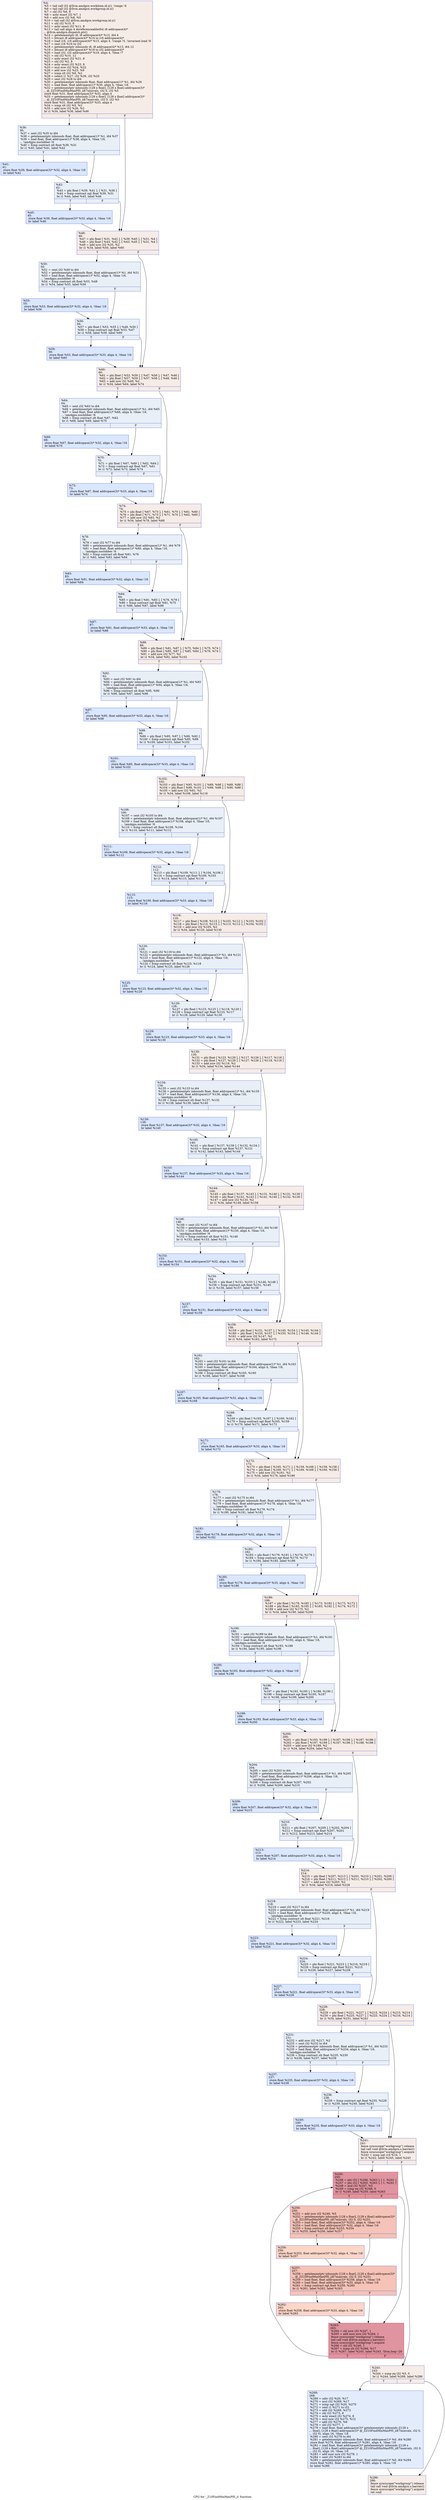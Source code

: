 digraph "CFG for '_Z10FindMinMaxPfS_ii' function" {
	label="CFG for '_Z10FindMinMaxPfS_ii' function";

	Node0x5b71f60 [shape=record,color="#3d50c3ff", style=filled, fillcolor="#ead5c970",label="{%4:\l  %5 = tail call i32 @llvm.amdgcn.workitem.id.x(), !range !4\l  %6 = tail call i32 @llvm.amdgcn.workgroup.id.x()\l  %7 = shl i32 %6, 8\l  %8 = ashr exact i32 %7, 1\l  %9 = add nsw i32 %8, %5\l  %10 = tail call i32 @llvm.amdgcn.workgroup.id.y()\l  %11 = shl i32 %10, 8\l  %12 = ashr exact i32 %11, 8\l  %13 = tail call align 4 dereferenceable(64) i8 addrspace(4)*\l... @llvm.amdgcn.dispatch.ptr()\l  %14 = getelementptr i8, i8 addrspace(4)* %13, i64 4\l  %15 = bitcast i8 addrspace(4)* %14 to i16 addrspace(4)*\l  %16 = load i16, i16 addrspace(4)* %15, align 4, !range !5, !invariant.load !6\l  %17 = zext i16 %16 to i32\l  %18 = getelementptr inbounds i8, i8 addrspace(4)* %13, i64 12\l  %19 = bitcast i8 addrspace(4)* %18 to i32 addrspace(4)*\l  %20 = load i32, i32 addrspace(4)* %19, align 4, !tbaa !7\l  %21 = shl i32 %10, 12\l  %22 = ashr exact i32 %21, 8\l  %23 = shl i32 %2, 8\l  %24 = ashr exact i32 %23, 8\l  %25 = mul nsw i32 %24, %22\l  %26 = add nsw i32 %25, %9\l  %27 = icmp slt i32 %9, %2\l  %28 = select i1 %27, i32 %26, i32 %25\l  %29 = sext i32 %28 to i64\l  %30 = getelementptr inbounds float, float addrspace(1)* %1, i64 %29\l  %31 = load float, float addrspace(1)* %30, align 4, !tbaa !16\l  %32 = getelementptr inbounds [128 x float], [128 x float] addrspace(3)*\l... @_ZZ10FindMinMaxPfS_iiE7minvals, i32 0, i32 %5\l  store float %31, float addrspace(3)* %32, align 4\l  %33 = getelementptr inbounds [128 x float], [128 x float] addrspace(3)*\l... @_ZZ10FindMinMaxPfS_iiE7maxvals, i32 0, i32 %5\l  store float %31, float addrspace(3)* %33, align 4\l  %34 = icmp slt i32 %5, %2\l  %35 = add nsw i32 %26, %2\l  br i1 %34, label %36, label %46\l|{<s0>T|<s1>F}}"];
	Node0x5b71f60:s0 -> Node0x5b74210;
	Node0x5b71f60:s1 -> Node0x5b752d0;
	Node0x5b74210 [shape=record,color="#3d50c3ff", style=filled, fillcolor="#cedaeb70",label="{%36:\l36:                                               \l  %37 = sext i32 %35 to i64\l  %38 = getelementptr inbounds float, float addrspace(1)* %1, i64 %37\l  %39 = load float, float addrspace(1)* %38, align 4, !tbaa !16,\l... !amdgpu.noclobber !6\l  %40 = fcmp contract olt float %39, %31\l  br i1 %40, label %41, label %42\l|{<s0>T|<s1>F}}"];
	Node0x5b74210:s0 -> Node0x5b76240;
	Node0x5b74210:s1 -> Node0x5b762d0;
	Node0x5b76240 [shape=record,color="#3d50c3ff", style=filled, fillcolor="#abc8fd70",label="{%41:\l41:                                               \l  store float %39, float addrspace(3)* %32, align 4, !tbaa !16\l  br label %42\l}"];
	Node0x5b76240 -> Node0x5b762d0;
	Node0x5b762d0 [shape=record,color="#3d50c3ff", style=filled, fillcolor="#cedaeb70",label="{%42:\l42:                                               \l  %43 = phi float [ %39, %41 ], [ %31, %36 ]\l  %44 = fcmp contract ogt float %39, %31\l  br i1 %44, label %45, label %46\l|{<s0>T|<s1>F}}"];
	Node0x5b762d0:s0 -> Node0x5b76650;
	Node0x5b762d0:s1 -> Node0x5b752d0;
	Node0x5b76650 [shape=record,color="#3d50c3ff", style=filled, fillcolor="#abc8fd70",label="{%45:\l45:                                               \l  store float %39, float addrspace(3)* %33, align 4, !tbaa !16\l  br label %46\l}"];
	Node0x5b76650 -> Node0x5b752d0;
	Node0x5b752d0 [shape=record,color="#3d50c3ff", style=filled, fillcolor="#ead5c970",label="{%46:\l46:                                               \l  %47 = phi float [ %31, %42 ], [ %39, %45 ], [ %31, %4 ]\l  %48 = phi float [ %43, %42 ], [ %43, %45 ], [ %31, %4 ]\l  %49 = add nsw i32 %35, %2\l  br i1 %34, label %50, label %60\l|{<s0>T|<s1>F}}"];
	Node0x5b752d0:s0 -> Node0x5b76a80;
	Node0x5b752d0:s1 -> Node0x5b76ad0;
	Node0x5b76a80 [shape=record,color="#3d50c3ff", style=filled, fillcolor="#cedaeb70",label="{%50:\l50:                                               \l  %51 = sext i32 %49 to i64\l  %52 = getelementptr inbounds float, float addrspace(1)* %1, i64 %51\l  %53 = load float, float addrspace(1)* %52, align 4, !tbaa !16,\l... !amdgpu.noclobber !6\l  %54 = fcmp contract olt float %53, %48\l  br i1 %54, label %55, label %56\l|{<s0>T|<s1>F}}"];
	Node0x5b76a80:s0 -> Node0x5b76de0;
	Node0x5b76a80:s1 -> Node0x5b76e30;
	Node0x5b76de0 [shape=record,color="#3d50c3ff", style=filled, fillcolor="#abc8fd70",label="{%55:\l55:                                               \l  store float %53, float addrspace(3)* %32, align 4, !tbaa !16\l  br label %56\l}"];
	Node0x5b76de0 -> Node0x5b76e30;
	Node0x5b76e30 [shape=record,color="#3d50c3ff", style=filled, fillcolor="#cedaeb70",label="{%56:\l56:                                               \l  %57 = phi float [ %53, %55 ], [ %48, %50 ]\l  %58 = fcmp contract ogt float %53, %47\l  br i1 %58, label %59, label %60\l|{<s0>T|<s1>F}}"];
	Node0x5b76e30:s0 -> Node0x5b771b0;
	Node0x5b76e30:s1 -> Node0x5b76ad0;
	Node0x5b771b0 [shape=record,color="#3d50c3ff", style=filled, fillcolor="#abc8fd70",label="{%59:\l59:                                               \l  store float %53, float addrspace(3)* %33, align 4, !tbaa !16\l  br label %60\l}"];
	Node0x5b771b0 -> Node0x5b76ad0;
	Node0x5b76ad0 [shape=record,color="#3d50c3ff", style=filled, fillcolor="#ead5c970",label="{%60:\l60:                                               \l  %61 = phi float [ %53, %59 ], [ %47, %56 ], [ %47, %46 ]\l  %62 = phi float [ %57, %59 ], [ %57, %56 ], [ %48, %46 ]\l  %63 = add nsw i32 %49, %2\l  br i1 %34, label %64, label %74\l|{<s0>T|<s1>F}}"];
	Node0x5b76ad0:s0 -> Node0x5b775e0;
	Node0x5b76ad0:s1 -> Node0x5b77630;
	Node0x5b775e0 [shape=record,color="#3d50c3ff", style=filled, fillcolor="#cedaeb70",label="{%64:\l64:                                               \l  %65 = sext i32 %63 to i64\l  %66 = getelementptr inbounds float, float addrspace(1)* %1, i64 %65\l  %67 = load float, float addrspace(1)* %66, align 4, !tbaa !16,\l... !amdgpu.noclobber !6\l  %68 = fcmp contract olt float %67, %62\l  br i1 %68, label %69, label %70\l|{<s0>T|<s1>F}}"];
	Node0x5b775e0:s0 -> Node0x5b77b40;
	Node0x5b775e0:s1 -> Node0x5b77b90;
	Node0x5b77b40 [shape=record,color="#3d50c3ff", style=filled, fillcolor="#abc8fd70",label="{%69:\l69:                                               \l  store float %67, float addrspace(3)* %32, align 4, !tbaa !16\l  br label %70\l}"];
	Node0x5b77b40 -> Node0x5b77b90;
	Node0x5b77b90 [shape=record,color="#3d50c3ff", style=filled, fillcolor="#cedaeb70",label="{%70:\l70:                                               \l  %71 = phi float [ %67, %69 ], [ %62, %64 ]\l  %72 = fcmp contract ogt float %67, %61\l  br i1 %72, label %73, label %74\l|{<s0>T|<s1>F}}"];
	Node0x5b77b90:s0 -> Node0x5b77f10;
	Node0x5b77b90:s1 -> Node0x5b77630;
	Node0x5b77f10 [shape=record,color="#3d50c3ff", style=filled, fillcolor="#abc8fd70",label="{%73:\l73:                                               \l  store float %67, float addrspace(3)* %33, align 4, !tbaa !16\l  br label %74\l}"];
	Node0x5b77f10 -> Node0x5b77630;
	Node0x5b77630 [shape=record,color="#3d50c3ff", style=filled, fillcolor="#ead5c970",label="{%74:\l74:                                               \l  %75 = phi float [ %67, %73 ], [ %61, %70 ], [ %61, %60 ]\l  %76 = phi float [ %71, %73 ], [ %71, %70 ], [ %62, %60 ]\l  %77 = add nsw i32 %63, %2\l  br i1 %34, label %78, label %88\l|{<s0>T|<s1>F}}"];
	Node0x5b77630:s0 -> Node0x5b78340;
	Node0x5b77630:s1 -> Node0x5b78390;
	Node0x5b78340 [shape=record,color="#3d50c3ff", style=filled, fillcolor="#cedaeb70",label="{%78:\l78:                                               \l  %79 = sext i32 %77 to i64\l  %80 = getelementptr inbounds float, float addrspace(1)* %1, i64 %79\l  %81 = load float, float addrspace(1)* %80, align 4, !tbaa !16,\l... !amdgpu.noclobber !6\l  %82 = fcmp contract olt float %81, %76\l  br i1 %82, label %83, label %84\l|{<s0>T|<s1>F}}"];
	Node0x5b78340:s0 -> Node0x5b786a0;
	Node0x5b78340:s1 -> Node0x5b786f0;
	Node0x5b786a0 [shape=record,color="#3d50c3ff", style=filled, fillcolor="#abc8fd70",label="{%83:\l83:                                               \l  store float %81, float addrspace(3)* %32, align 4, !tbaa !16\l  br label %84\l}"];
	Node0x5b786a0 -> Node0x5b786f0;
	Node0x5b786f0 [shape=record,color="#3d50c3ff", style=filled, fillcolor="#cedaeb70",label="{%84:\l84:                                               \l  %85 = phi float [ %81, %83 ], [ %76, %78 ]\l  %86 = fcmp contract ogt float %81, %75\l  br i1 %86, label %87, label %88\l|{<s0>T|<s1>F}}"];
	Node0x5b786f0:s0 -> Node0x5b78a70;
	Node0x5b786f0:s1 -> Node0x5b78390;
	Node0x5b78a70 [shape=record,color="#3d50c3ff", style=filled, fillcolor="#abc8fd70",label="{%87:\l87:                                               \l  store float %81, float addrspace(3)* %33, align 4, !tbaa !16\l  br label %88\l}"];
	Node0x5b78a70 -> Node0x5b78390;
	Node0x5b78390 [shape=record,color="#3d50c3ff", style=filled, fillcolor="#ead5c970",label="{%88:\l88:                                               \l  %89 = phi float [ %81, %87 ], [ %75, %84 ], [ %75, %74 ]\l  %90 = phi float [ %85, %87 ], [ %85, %84 ], [ %76, %74 ]\l  %91 = add nsw i32 %77, %2\l  br i1 %34, label %92, label %102\l|{<s0>T|<s1>F}}"];
	Node0x5b78390:s0 -> Node0x5b78ea0;
	Node0x5b78390:s1 -> Node0x5b78ef0;
	Node0x5b78ea0 [shape=record,color="#3d50c3ff", style=filled, fillcolor="#cedaeb70",label="{%92:\l92:                                               \l  %93 = sext i32 %91 to i64\l  %94 = getelementptr inbounds float, float addrspace(1)* %1, i64 %93\l  %95 = load float, float addrspace(1)* %94, align 4, !tbaa !16,\l... !amdgpu.noclobber !6\l  %96 = fcmp contract olt float %95, %90\l  br i1 %96, label %97, label %98\l|{<s0>T|<s1>F}}"];
	Node0x5b78ea0:s0 -> Node0x5b79200;
	Node0x5b78ea0:s1 -> Node0x5b79250;
	Node0x5b79200 [shape=record,color="#3d50c3ff", style=filled, fillcolor="#abc8fd70",label="{%97:\l97:                                               \l  store float %95, float addrspace(3)* %32, align 4, !tbaa !16\l  br label %98\l}"];
	Node0x5b79200 -> Node0x5b79250;
	Node0x5b79250 [shape=record,color="#3d50c3ff", style=filled, fillcolor="#cedaeb70",label="{%98:\l98:                                               \l  %99 = phi float [ %95, %97 ], [ %90, %92 ]\l  %100 = fcmp contract ogt float %95, %89\l  br i1 %100, label %101, label %102\l|{<s0>T|<s1>F}}"];
	Node0x5b79250:s0 -> Node0x5b795d0;
	Node0x5b79250:s1 -> Node0x5b78ef0;
	Node0x5b795d0 [shape=record,color="#3d50c3ff", style=filled, fillcolor="#abc8fd70",label="{%101:\l101:                                              \l  store float %95, float addrspace(3)* %33, align 4, !tbaa !16\l  br label %102\l}"];
	Node0x5b795d0 -> Node0x5b78ef0;
	Node0x5b78ef0 [shape=record,color="#3d50c3ff", style=filled, fillcolor="#ead5c970",label="{%102:\l102:                                              \l  %103 = phi float [ %95, %101 ], [ %89, %98 ], [ %89, %88 ]\l  %104 = phi float [ %99, %101 ], [ %99, %98 ], [ %90, %88 ]\l  %105 = add nsw i32 %91, %2\l  br i1 %34, label %106, label %116\l|{<s0>T|<s1>F}}"];
	Node0x5b78ef0:s0 -> Node0x5b79a00;
	Node0x5b78ef0:s1 -> Node0x5b79a50;
	Node0x5b79a00 [shape=record,color="#3d50c3ff", style=filled, fillcolor="#cedaeb70",label="{%106:\l106:                                              \l  %107 = sext i32 %105 to i64\l  %108 = getelementptr inbounds float, float addrspace(1)* %1, i64 %107\l  %109 = load float, float addrspace(1)* %108, align 4, !tbaa !16,\l... !amdgpu.noclobber !6\l  %110 = fcmp contract olt float %109, %104\l  br i1 %110, label %111, label %112\l|{<s0>T|<s1>F}}"];
	Node0x5b79a00:s0 -> Node0x5b79d60;
	Node0x5b79a00:s1 -> Node0x5b79db0;
	Node0x5b79d60 [shape=record,color="#3d50c3ff", style=filled, fillcolor="#abc8fd70",label="{%111:\l111:                                              \l  store float %109, float addrspace(3)* %32, align 4, !tbaa !16\l  br label %112\l}"];
	Node0x5b79d60 -> Node0x5b79db0;
	Node0x5b79db0 [shape=record,color="#3d50c3ff", style=filled, fillcolor="#cedaeb70",label="{%112:\l112:                                              \l  %113 = phi float [ %109, %111 ], [ %104, %106 ]\l  %114 = fcmp contract ogt float %109, %103\l  br i1 %114, label %115, label %116\l|{<s0>T|<s1>F}}"];
	Node0x5b79db0:s0 -> Node0x5b7a130;
	Node0x5b79db0:s1 -> Node0x5b79a50;
	Node0x5b7a130 [shape=record,color="#3d50c3ff", style=filled, fillcolor="#abc8fd70",label="{%115:\l115:                                              \l  store float %109, float addrspace(3)* %33, align 4, !tbaa !16\l  br label %116\l}"];
	Node0x5b7a130 -> Node0x5b79a50;
	Node0x5b79a50 [shape=record,color="#3d50c3ff", style=filled, fillcolor="#ead5c970",label="{%116:\l116:                                              \l  %117 = phi float [ %109, %115 ], [ %103, %112 ], [ %103, %102 ]\l  %118 = phi float [ %113, %115 ], [ %113, %112 ], [ %104, %102 ]\l  %119 = add nsw i32 %105, %2\l  br i1 %34, label %120, label %130\l|{<s0>T|<s1>F}}"];
	Node0x5b79a50:s0 -> Node0x5b7a560;
	Node0x5b79a50:s1 -> Node0x5b7a5b0;
	Node0x5b7a560 [shape=record,color="#3d50c3ff", style=filled, fillcolor="#cedaeb70",label="{%120:\l120:                                              \l  %121 = sext i32 %119 to i64\l  %122 = getelementptr inbounds float, float addrspace(1)* %1, i64 %121\l  %123 = load float, float addrspace(1)* %122, align 4, !tbaa !16,\l... !amdgpu.noclobber !6\l  %124 = fcmp contract olt float %123, %118\l  br i1 %124, label %125, label %126\l|{<s0>T|<s1>F}}"];
	Node0x5b7a560:s0 -> Node0x5b7a8c0;
	Node0x5b7a560:s1 -> Node0x5b7a910;
	Node0x5b7a8c0 [shape=record,color="#3d50c3ff", style=filled, fillcolor="#abc8fd70",label="{%125:\l125:                                              \l  store float %123, float addrspace(3)* %32, align 4, !tbaa !16\l  br label %126\l}"];
	Node0x5b7a8c0 -> Node0x5b7a910;
	Node0x5b7a910 [shape=record,color="#3d50c3ff", style=filled, fillcolor="#cedaeb70",label="{%126:\l126:                                              \l  %127 = phi float [ %123, %125 ], [ %118, %120 ]\l  %128 = fcmp contract ogt float %123, %117\l  br i1 %128, label %129, label %130\l|{<s0>T|<s1>F}}"];
	Node0x5b7a910:s0 -> Node0x5b77730;
	Node0x5b7a910:s1 -> Node0x5b7a5b0;
	Node0x5b77730 [shape=record,color="#3d50c3ff", style=filled, fillcolor="#abc8fd70",label="{%129:\l129:                                              \l  store float %123, float addrspace(3)* %33, align 4, !tbaa !16\l  br label %130\l}"];
	Node0x5b77730 -> Node0x5b7a5b0;
	Node0x5b7a5b0 [shape=record,color="#3d50c3ff", style=filled, fillcolor="#ead5c970",label="{%130:\l130:                                              \l  %131 = phi float [ %123, %129 ], [ %117, %126 ], [ %117, %116 ]\l  %132 = phi float [ %127, %129 ], [ %127, %126 ], [ %118, %116 ]\l  %133 = add nsw i32 %119, %2\l  br i1 %34, label %134, label %144\l|{<s0>T|<s1>F}}"];
	Node0x5b7a5b0:s0 -> Node0x5b77ad0;
	Node0x5b7a5b0:s1 -> Node0x5b7b530;
	Node0x5b77ad0 [shape=record,color="#3d50c3ff", style=filled, fillcolor="#cedaeb70",label="{%134:\l134:                                              \l  %135 = sext i32 %133 to i64\l  %136 = getelementptr inbounds float, float addrspace(1)* %1, i64 %135\l  %137 = load float, float addrspace(1)* %136, align 4, !tbaa !16,\l... !amdgpu.noclobber !6\l  %138 = fcmp contract olt float %137, %132\l  br i1 %138, label %139, label %140\l|{<s0>T|<s1>F}}"];
	Node0x5b77ad0:s0 -> Node0x5b7b840;
	Node0x5b77ad0:s1 -> Node0x5b7b890;
	Node0x5b7b840 [shape=record,color="#3d50c3ff", style=filled, fillcolor="#abc8fd70",label="{%139:\l139:                                              \l  store float %137, float addrspace(3)* %32, align 4, !tbaa !16\l  br label %140\l}"];
	Node0x5b7b840 -> Node0x5b7b890;
	Node0x5b7b890 [shape=record,color="#3d50c3ff", style=filled, fillcolor="#cedaeb70",label="{%140:\l140:                                              \l  %141 = phi float [ %137, %139 ], [ %132, %134 ]\l  %142 = fcmp contract ogt float %137, %131\l  br i1 %142, label %143, label %144\l|{<s0>T|<s1>F}}"];
	Node0x5b7b890:s0 -> Node0x5b7bc10;
	Node0x5b7b890:s1 -> Node0x5b7b530;
	Node0x5b7bc10 [shape=record,color="#3d50c3ff", style=filled, fillcolor="#abc8fd70",label="{%143:\l143:                                              \l  store float %137, float addrspace(3)* %33, align 4, !tbaa !16\l  br label %144\l}"];
	Node0x5b7bc10 -> Node0x5b7b530;
	Node0x5b7b530 [shape=record,color="#3d50c3ff", style=filled, fillcolor="#ead5c970",label="{%144:\l144:                                              \l  %145 = phi float [ %137, %143 ], [ %131, %140 ], [ %131, %130 ]\l  %146 = phi float [ %141, %143 ], [ %141, %140 ], [ %132, %130 ]\l  %147 = add nsw i32 %133, %2\l  br i1 %34, label %148, label %158\l|{<s0>T|<s1>F}}"];
	Node0x5b7b530:s0 -> Node0x5b7c040;
	Node0x5b7b530:s1 -> Node0x5b7c090;
	Node0x5b7c040 [shape=record,color="#3d50c3ff", style=filled, fillcolor="#cedaeb70",label="{%148:\l148:                                              \l  %149 = sext i32 %147 to i64\l  %150 = getelementptr inbounds float, float addrspace(1)* %1, i64 %149\l  %151 = load float, float addrspace(1)* %150, align 4, !tbaa !16,\l... !amdgpu.noclobber !6\l  %152 = fcmp contract olt float %151, %146\l  br i1 %152, label %153, label %154\l|{<s0>T|<s1>F}}"];
	Node0x5b7c040:s0 -> Node0x5b7c3a0;
	Node0x5b7c040:s1 -> Node0x5b7c3f0;
	Node0x5b7c3a0 [shape=record,color="#3d50c3ff", style=filled, fillcolor="#abc8fd70",label="{%153:\l153:                                              \l  store float %151, float addrspace(3)* %32, align 4, !tbaa !16\l  br label %154\l}"];
	Node0x5b7c3a0 -> Node0x5b7c3f0;
	Node0x5b7c3f0 [shape=record,color="#3d50c3ff", style=filled, fillcolor="#cedaeb70",label="{%154:\l154:                                              \l  %155 = phi float [ %151, %153 ], [ %146, %148 ]\l  %156 = fcmp contract ogt float %151, %145\l  br i1 %156, label %157, label %158\l|{<s0>T|<s1>F}}"];
	Node0x5b7c3f0:s0 -> Node0x5b7c770;
	Node0x5b7c3f0:s1 -> Node0x5b7c090;
	Node0x5b7c770 [shape=record,color="#3d50c3ff", style=filled, fillcolor="#abc8fd70",label="{%157:\l157:                                              \l  store float %151, float addrspace(3)* %33, align 4, !tbaa !16\l  br label %158\l}"];
	Node0x5b7c770 -> Node0x5b7c090;
	Node0x5b7c090 [shape=record,color="#3d50c3ff", style=filled, fillcolor="#ead5c970",label="{%158:\l158:                                              \l  %159 = phi float [ %151, %157 ], [ %145, %154 ], [ %145, %144 ]\l  %160 = phi float [ %155, %157 ], [ %155, %154 ], [ %146, %144 ]\l  %161 = add nsw i32 %147, %2\l  br i1 %34, label %162, label %172\l|{<s0>T|<s1>F}}"];
	Node0x5b7c090:s0 -> Node0x5b7cba0;
	Node0x5b7c090:s1 -> Node0x5b7cbf0;
	Node0x5b7cba0 [shape=record,color="#3d50c3ff", style=filled, fillcolor="#cedaeb70",label="{%162:\l162:                                              \l  %163 = sext i32 %161 to i64\l  %164 = getelementptr inbounds float, float addrspace(1)* %1, i64 %163\l  %165 = load float, float addrspace(1)* %164, align 4, !tbaa !16,\l... !amdgpu.noclobber !6\l  %166 = fcmp contract olt float %165, %160\l  br i1 %166, label %167, label %168\l|{<s0>T|<s1>F}}"];
	Node0x5b7cba0:s0 -> Node0x5b7cf00;
	Node0x5b7cba0:s1 -> Node0x5b7cf50;
	Node0x5b7cf00 [shape=record,color="#3d50c3ff", style=filled, fillcolor="#abc8fd70",label="{%167:\l167:                                              \l  store float %165, float addrspace(3)* %32, align 4, !tbaa !16\l  br label %168\l}"];
	Node0x5b7cf00 -> Node0x5b7cf50;
	Node0x5b7cf50 [shape=record,color="#3d50c3ff", style=filled, fillcolor="#cedaeb70",label="{%168:\l168:                                              \l  %169 = phi float [ %165, %167 ], [ %160, %162 ]\l  %170 = fcmp contract ogt float %165, %159\l  br i1 %170, label %171, label %172\l|{<s0>T|<s1>F}}"];
	Node0x5b7cf50:s0 -> Node0x5b7d2d0;
	Node0x5b7cf50:s1 -> Node0x5b7cbf0;
	Node0x5b7d2d0 [shape=record,color="#3d50c3ff", style=filled, fillcolor="#abc8fd70",label="{%171:\l171:                                              \l  store float %165, float addrspace(3)* %33, align 4, !tbaa !16\l  br label %172\l}"];
	Node0x5b7d2d0 -> Node0x5b7cbf0;
	Node0x5b7cbf0 [shape=record,color="#3d50c3ff", style=filled, fillcolor="#ead5c970",label="{%172:\l172:                                              \l  %173 = phi float [ %165, %171 ], [ %159, %168 ], [ %159, %158 ]\l  %174 = phi float [ %169, %171 ], [ %169, %168 ], [ %160, %158 ]\l  %175 = add nsw i32 %161, %2\l  br i1 %34, label %176, label %186\l|{<s0>T|<s1>F}}"];
	Node0x5b7cbf0:s0 -> Node0x5b7d700;
	Node0x5b7cbf0:s1 -> Node0x5b7d750;
	Node0x5b7d700 [shape=record,color="#3d50c3ff", style=filled, fillcolor="#cedaeb70",label="{%176:\l176:                                              \l  %177 = sext i32 %175 to i64\l  %178 = getelementptr inbounds float, float addrspace(1)* %1, i64 %177\l  %179 = load float, float addrspace(1)* %178, align 4, !tbaa !16,\l... !amdgpu.noclobber !6\l  %180 = fcmp contract olt float %179, %174\l  br i1 %180, label %181, label %182\l|{<s0>T|<s1>F}}"];
	Node0x5b7d700:s0 -> Node0x5b7da60;
	Node0x5b7d700:s1 -> Node0x5b7dab0;
	Node0x5b7da60 [shape=record,color="#3d50c3ff", style=filled, fillcolor="#abc8fd70",label="{%181:\l181:                                              \l  store float %179, float addrspace(3)* %32, align 4, !tbaa !16\l  br label %182\l}"];
	Node0x5b7da60 -> Node0x5b7dab0;
	Node0x5b7dab0 [shape=record,color="#3d50c3ff", style=filled, fillcolor="#cedaeb70",label="{%182:\l182:                                              \l  %183 = phi float [ %179, %181 ], [ %174, %176 ]\l  %184 = fcmp contract ogt float %179, %173\l  br i1 %184, label %185, label %186\l|{<s0>T|<s1>F}}"];
	Node0x5b7dab0:s0 -> Node0x5b7de30;
	Node0x5b7dab0:s1 -> Node0x5b7d750;
	Node0x5b7de30 [shape=record,color="#3d50c3ff", style=filled, fillcolor="#abc8fd70",label="{%185:\l185:                                              \l  store float %179, float addrspace(3)* %33, align 4, !tbaa !16\l  br label %186\l}"];
	Node0x5b7de30 -> Node0x5b7d750;
	Node0x5b7d750 [shape=record,color="#3d50c3ff", style=filled, fillcolor="#ead5c970",label="{%186:\l186:                                              \l  %187 = phi float [ %179, %185 ], [ %173, %182 ], [ %173, %172 ]\l  %188 = phi float [ %183, %185 ], [ %183, %182 ], [ %174, %172 ]\l  %189 = add nsw i32 %175, %2\l  br i1 %34, label %190, label %200\l|{<s0>T|<s1>F}}"];
	Node0x5b7d750:s0 -> Node0x5b7e260;
	Node0x5b7d750:s1 -> Node0x5b7e2b0;
	Node0x5b7e260 [shape=record,color="#3d50c3ff", style=filled, fillcolor="#cedaeb70",label="{%190:\l190:                                              \l  %191 = sext i32 %189 to i64\l  %192 = getelementptr inbounds float, float addrspace(1)* %1, i64 %191\l  %193 = load float, float addrspace(1)* %192, align 4, !tbaa !16,\l... !amdgpu.noclobber !6\l  %194 = fcmp contract olt float %193, %188\l  br i1 %194, label %195, label %196\l|{<s0>T|<s1>F}}"];
	Node0x5b7e260:s0 -> Node0x5b7e5c0;
	Node0x5b7e260:s1 -> Node0x5b7e610;
	Node0x5b7e5c0 [shape=record,color="#3d50c3ff", style=filled, fillcolor="#abc8fd70",label="{%195:\l195:                                              \l  store float %193, float addrspace(3)* %32, align 4, !tbaa !16\l  br label %196\l}"];
	Node0x5b7e5c0 -> Node0x5b7e610;
	Node0x5b7e610 [shape=record,color="#3d50c3ff", style=filled, fillcolor="#cedaeb70",label="{%196:\l196:                                              \l  %197 = phi float [ %193, %195 ], [ %188, %190 ]\l  %198 = fcmp contract ogt float %193, %187\l  br i1 %198, label %199, label %200\l|{<s0>T|<s1>F}}"];
	Node0x5b7e610:s0 -> Node0x5b7e990;
	Node0x5b7e610:s1 -> Node0x5b7e2b0;
	Node0x5b7e990 [shape=record,color="#3d50c3ff", style=filled, fillcolor="#abc8fd70",label="{%199:\l199:                                              \l  store float %193, float addrspace(3)* %33, align 4, !tbaa !16\l  br label %200\l}"];
	Node0x5b7e990 -> Node0x5b7e2b0;
	Node0x5b7e2b0 [shape=record,color="#3d50c3ff", style=filled, fillcolor="#ead5c970",label="{%200:\l200:                                              \l  %201 = phi float [ %193, %199 ], [ %187, %196 ], [ %187, %186 ]\l  %202 = phi float [ %197, %199 ], [ %197, %196 ], [ %188, %186 ]\l  %203 = add nsw i32 %189, %2\l  br i1 %34, label %204, label %214\l|{<s0>T|<s1>F}}"];
	Node0x5b7e2b0:s0 -> Node0x5b7edc0;
	Node0x5b7e2b0:s1 -> Node0x5b7ee10;
	Node0x5b7edc0 [shape=record,color="#3d50c3ff", style=filled, fillcolor="#cedaeb70",label="{%204:\l204:                                              \l  %205 = sext i32 %203 to i64\l  %206 = getelementptr inbounds float, float addrspace(1)* %1, i64 %205\l  %207 = load float, float addrspace(1)* %206, align 4, !tbaa !16,\l... !amdgpu.noclobber !6\l  %208 = fcmp contract olt float %207, %202\l  br i1 %208, label %209, label %210\l|{<s0>T|<s1>F}}"];
	Node0x5b7edc0:s0 -> Node0x5b7f120;
	Node0x5b7edc0:s1 -> Node0x5b7f170;
	Node0x5b7f120 [shape=record,color="#3d50c3ff", style=filled, fillcolor="#abc8fd70",label="{%209:\l209:                                              \l  store float %207, float addrspace(3)* %32, align 4, !tbaa !16\l  br label %210\l}"];
	Node0x5b7f120 -> Node0x5b7f170;
	Node0x5b7f170 [shape=record,color="#3d50c3ff", style=filled, fillcolor="#cedaeb70",label="{%210:\l210:                                              \l  %211 = phi float [ %207, %209 ], [ %202, %204 ]\l  %212 = fcmp contract ogt float %207, %201\l  br i1 %212, label %213, label %214\l|{<s0>T|<s1>F}}"];
	Node0x5b7f170:s0 -> Node0x5b7f4f0;
	Node0x5b7f170:s1 -> Node0x5b7ee10;
	Node0x5b7f4f0 [shape=record,color="#3d50c3ff", style=filled, fillcolor="#abc8fd70",label="{%213:\l213:                                              \l  store float %207, float addrspace(3)* %33, align 4, !tbaa !16\l  br label %214\l}"];
	Node0x5b7f4f0 -> Node0x5b7ee10;
	Node0x5b7ee10 [shape=record,color="#3d50c3ff", style=filled, fillcolor="#ead5c970",label="{%214:\l214:                                              \l  %215 = phi float [ %207, %213 ], [ %201, %210 ], [ %201, %200 ]\l  %216 = phi float [ %211, %213 ], [ %211, %210 ], [ %202, %200 ]\l  %217 = add nsw i32 %203, %2\l  br i1 %34, label %218, label %228\l|{<s0>T|<s1>F}}"];
	Node0x5b7ee10:s0 -> Node0x5b7f920;
	Node0x5b7ee10:s1 -> Node0x5b7f970;
	Node0x5b7f920 [shape=record,color="#3d50c3ff", style=filled, fillcolor="#cedaeb70",label="{%218:\l218:                                              \l  %219 = sext i32 %217 to i64\l  %220 = getelementptr inbounds float, float addrspace(1)* %1, i64 %219\l  %221 = load float, float addrspace(1)* %220, align 4, !tbaa !16,\l... !amdgpu.noclobber !6\l  %222 = fcmp contract olt float %221, %216\l  br i1 %222, label %223, label %224\l|{<s0>T|<s1>F}}"];
	Node0x5b7f920:s0 -> Node0x5b7fc80;
	Node0x5b7f920:s1 -> Node0x5b7fcd0;
	Node0x5b7fc80 [shape=record,color="#3d50c3ff", style=filled, fillcolor="#abc8fd70",label="{%223:\l223:                                              \l  store float %221, float addrspace(3)* %32, align 4, !tbaa !16\l  br label %224\l}"];
	Node0x5b7fc80 -> Node0x5b7fcd0;
	Node0x5b7fcd0 [shape=record,color="#3d50c3ff", style=filled, fillcolor="#cedaeb70",label="{%224:\l224:                                              \l  %225 = phi float [ %221, %223 ], [ %216, %218 ]\l  %226 = fcmp contract ogt float %221, %215\l  br i1 %226, label %227, label %228\l|{<s0>T|<s1>F}}"];
	Node0x5b7fcd0:s0 -> Node0x5b80050;
	Node0x5b7fcd0:s1 -> Node0x5b7f970;
	Node0x5b80050 [shape=record,color="#3d50c3ff", style=filled, fillcolor="#abc8fd70",label="{%227:\l227:                                              \l  store float %221, float addrspace(3)* %33, align 4, !tbaa !16\l  br label %228\l}"];
	Node0x5b80050 -> Node0x5b7f970;
	Node0x5b7f970 [shape=record,color="#3d50c3ff", style=filled, fillcolor="#ead5c970",label="{%228:\l228:                                              \l  %229 = phi float [ %221, %227 ], [ %215, %224 ], [ %215, %214 ]\l  %230 = phi float [ %225, %227 ], [ %225, %224 ], [ %216, %214 ]\l  br i1 %34, label %231, label %241\l|{<s0>T|<s1>F}}"];
	Node0x5b7f970:s0 -> Node0x5b803f0;
	Node0x5b7f970:s1 -> Node0x5b80440;
	Node0x5b803f0 [shape=record,color="#3d50c3ff", style=filled, fillcolor="#cedaeb70",label="{%231:\l231:                                              \l  %232 = add nsw i32 %217, %2\l  %233 = sext i32 %232 to i64\l  %234 = getelementptr inbounds float, float addrspace(1)* %1, i64 %233\l  %235 = load float, float addrspace(1)* %234, align 4, !tbaa !16,\l... !amdgpu.noclobber !6\l  %236 = fcmp contract olt float %235, %230\l  br i1 %236, label %237, label %238\l|{<s0>T|<s1>F}}"];
	Node0x5b803f0:s0 -> Node0x5b807e0;
	Node0x5b803f0:s1 -> Node0x5b80830;
	Node0x5b807e0 [shape=record,color="#3d50c3ff", style=filled, fillcolor="#abc8fd70",label="{%237:\l237:                                              \l  store float %235, float addrspace(3)* %32, align 4, !tbaa !16\l  br label %238\l}"];
	Node0x5b807e0 -> Node0x5b80830;
	Node0x5b80830 [shape=record,color="#3d50c3ff", style=filled, fillcolor="#cedaeb70",label="{%238:\l238:                                              \l  %239 = fcmp contract ogt float %235, %229\l  br i1 %239, label %240, label %241\l|{<s0>T|<s1>F}}"];
	Node0x5b80830:s0 -> Node0x5b72400;
	Node0x5b80830:s1 -> Node0x5b80440;
	Node0x5b72400 [shape=record,color="#3d50c3ff", style=filled, fillcolor="#abc8fd70",label="{%240:\l240:                                              \l  store float %235, float addrspace(3)* %33, align 4, !tbaa !16\l  br label %241\l}"];
	Node0x5b72400 -> Node0x5b80440;
	Node0x5b80440 [shape=record,color="#3d50c3ff", style=filled, fillcolor="#ead5c970",label="{%241:\l241:                                              \l  fence syncscope(\"workgroup\") release\l  tail call void @llvm.amdgcn.s.barrier()\l  fence syncscope(\"workgroup\") acquire\l  %242 = icmp ugt i16 %16, 1\l  br i1 %242, label %245, label %243\l|{<s0>T|<s1>F}}"];
	Node0x5b80440:s0 -> Node0x5b72920;
	Node0x5b80440:s1 -> Node0x5b72970;
	Node0x5b72970 [shape=record,color="#3d50c3ff", style=filled, fillcolor="#ead5c970",label="{%243:\l243:                                              \l  %244 = icmp eq i32 %5, 0\l  br i1 %244, label %268, label %286\l|{<s0>T|<s1>F}}"];
	Node0x5b72970:s0 -> Node0x5b72b00;
	Node0x5b72970:s1 -> Node0x5b72b50;
	Node0x5b72920 [shape=record,color="#b70d28ff", style=filled, fillcolor="#b70d2870",label="{%245:\l245:                                              \l  %246 = phi i32 [ %266, %263 ], [ 1, %241 ]\l  %247 = phi i32 [ %265, %263 ], [ 1, %241 ]\l  %248 = and i32 %247, %5\l  %249 = icmp eq i32 %248, 0\l  br i1 %249, label %250, label %263\l|{<s0>T|<s1>F}}"];
	Node0x5b72920:s0 -> Node0x5b82140;
	Node0x5b72920:s1 -> Node0x5b72cc0;
	Node0x5b82140 [shape=record,color="#3d50c3ff", style=filled, fillcolor="#e8765c70",label="{%250:\l250:                                              \l  %251 = add nsw i32 %246, %5\l  %252 = getelementptr inbounds [128 x float], [128 x float] addrspace(3)*\l... @_ZZ10FindMinMaxPfS_iiE7minvals, i32 0, i32 %251\l  %253 = load float, float addrspace(3)* %252, align 4, !tbaa !16\l  %254 = load float, float addrspace(3)* %32, align 4, !tbaa !16\l  %255 = fcmp contract olt float %253, %254\l  br i1 %255, label %256, label %257\l|{<s0>T|<s1>F}}"];
	Node0x5b82140:s0 -> Node0x5b75690;
	Node0x5b82140:s1 -> Node0x5b756e0;
	Node0x5b75690 [shape=record,color="#3d50c3ff", style=filled, fillcolor="#f6a38570",label="{%256:\l256:                                              \l  store float %253, float addrspace(3)* %32, align 4, !tbaa !16\l  br label %257\l}"];
	Node0x5b75690 -> Node0x5b756e0;
	Node0x5b756e0 [shape=record,color="#3d50c3ff", style=filled, fillcolor="#e8765c70",label="{%257:\l257:                                              \l  %258 = getelementptr inbounds [128 x float], [128 x float] addrspace(3)*\l... @_ZZ10FindMinMaxPfS_iiE7maxvals, i32 0, i32 %251\l  %259 = load float, float addrspace(3)* %258, align 4, !tbaa !16\l  %260 = load float, float addrspace(3)* %33, align 4, !tbaa !16\l  %261 = fcmp contract ogt float %259, %260\l  br i1 %261, label %262, label %263\l|{<s0>T|<s1>F}}"];
	Node0x5b756e0:s0 -> Node0x5b75b50;
	Node0x5b756e0:s1 -> Node0x5b72cc0;
	Node0x5b75b50 [shape=record,color="#3d50c3ff", style=filled, fillcolor="#f6a38570",label="{%262:\l262:                                              \l  store float %259, float addrspace(3)* %33, align 4, !tbaa !16\l  br label %263\l}"];
	Node0x5b75b50 -> Node0x5b72cc0;
	Node0x5b72cc0 [shape=record,color="#b70d28ff", style=filled, fillcolor="#b70d2870",label="{%263:\l263:                                              \l  %264 = shl nsw i32 %247, 1\l  %265 = add nuw nsw i32 %264, 1\l  fence syncscope(\"workgroup\") release\l  tail call void @llvm.amdgcn.s.barrier()\l  fence syncscope(\"workgroup\") acquire\l  %266 = shl i32 %246, 1\l  %267 = icmp slt i32 %266, %17\l  br i1 %267, label %245, label %243, !llvm.loop !20\l|{<s0>T|<s1>F}}"];
	Node0x5b72cc0:s0 -> Node0x5b72920;
	Node0x5b72cc0:s1 -> Node0x5b72970;
	Node0x5b72b00 [shape=record,color="#3d50c3ff", style=filled, fillcolor="#bfd3f670",label="{%268:\l268:                                              \l  %269 = udiv i32 %20, %17\l  %270 = mul i32 %269, %17\l  %271 = icmp ugt i32 %20, %270\l  %272 = zext i1 %271 to i32\l  %273 = add i32 %269, %272\l  %274 = shl i32 %273, 8\l  %275 = ashr exact i32 %274, 8\l  %276 = mul nsw i32 %275, %12\l  %277 = add i32 %276, %6\l  %278 = shl i32 %277, 1\l  %279 = load float, float addrspace(3)* getelementptr inbounds ([128 x\l... float], [128 x float] addrspace(3)* @_ZZ10FindMinMaxPfS_iiE7minvals, i32 0,\l... i32 0), align 16, !tbaa !16\l  %280 = sext i32 %278 to i64\l  %281 = getelementptr inbounds float, float addrspace(1)* %0, i64 %280\l  store float %279, float addrspace(1)* %281, align 4, !tbaa !16\l  %282 = load float, float addrspace(3)* getelementptr inbounds ([128 x\l... float], [128 x float] addrspace(3)* @_ZZ10FindMinMaxPfS_iiE7maxvals, i32 0,\l... i32 0), align 16, !tbaa !16\l  %283 = add nuw nsw i32 %278, 1\l  %284 = sext i32 %283 to i64\l  %285 = getelementptr inbounds float, float addrspace(1)* %0, i64 %284\l  store float %282, float addrspace(1)* %285, align 4, !tbaa !16\l  br label %286\l}"];
	Node0x5b72b00 -> Node0x5b72b50;
	Node0x5b72b50 [shape=record,color="#3d50c3ff", style=filled, fillcolor="#ead5c970",label="{%286:\l286:                                              \l  fence syncscope(\"workgroup\") release\l  tail call void @llvm.amdgcn.s.barrier()\l  fence syncscope(\"workgroup\") acquire\l  ret void\l}"];
}
